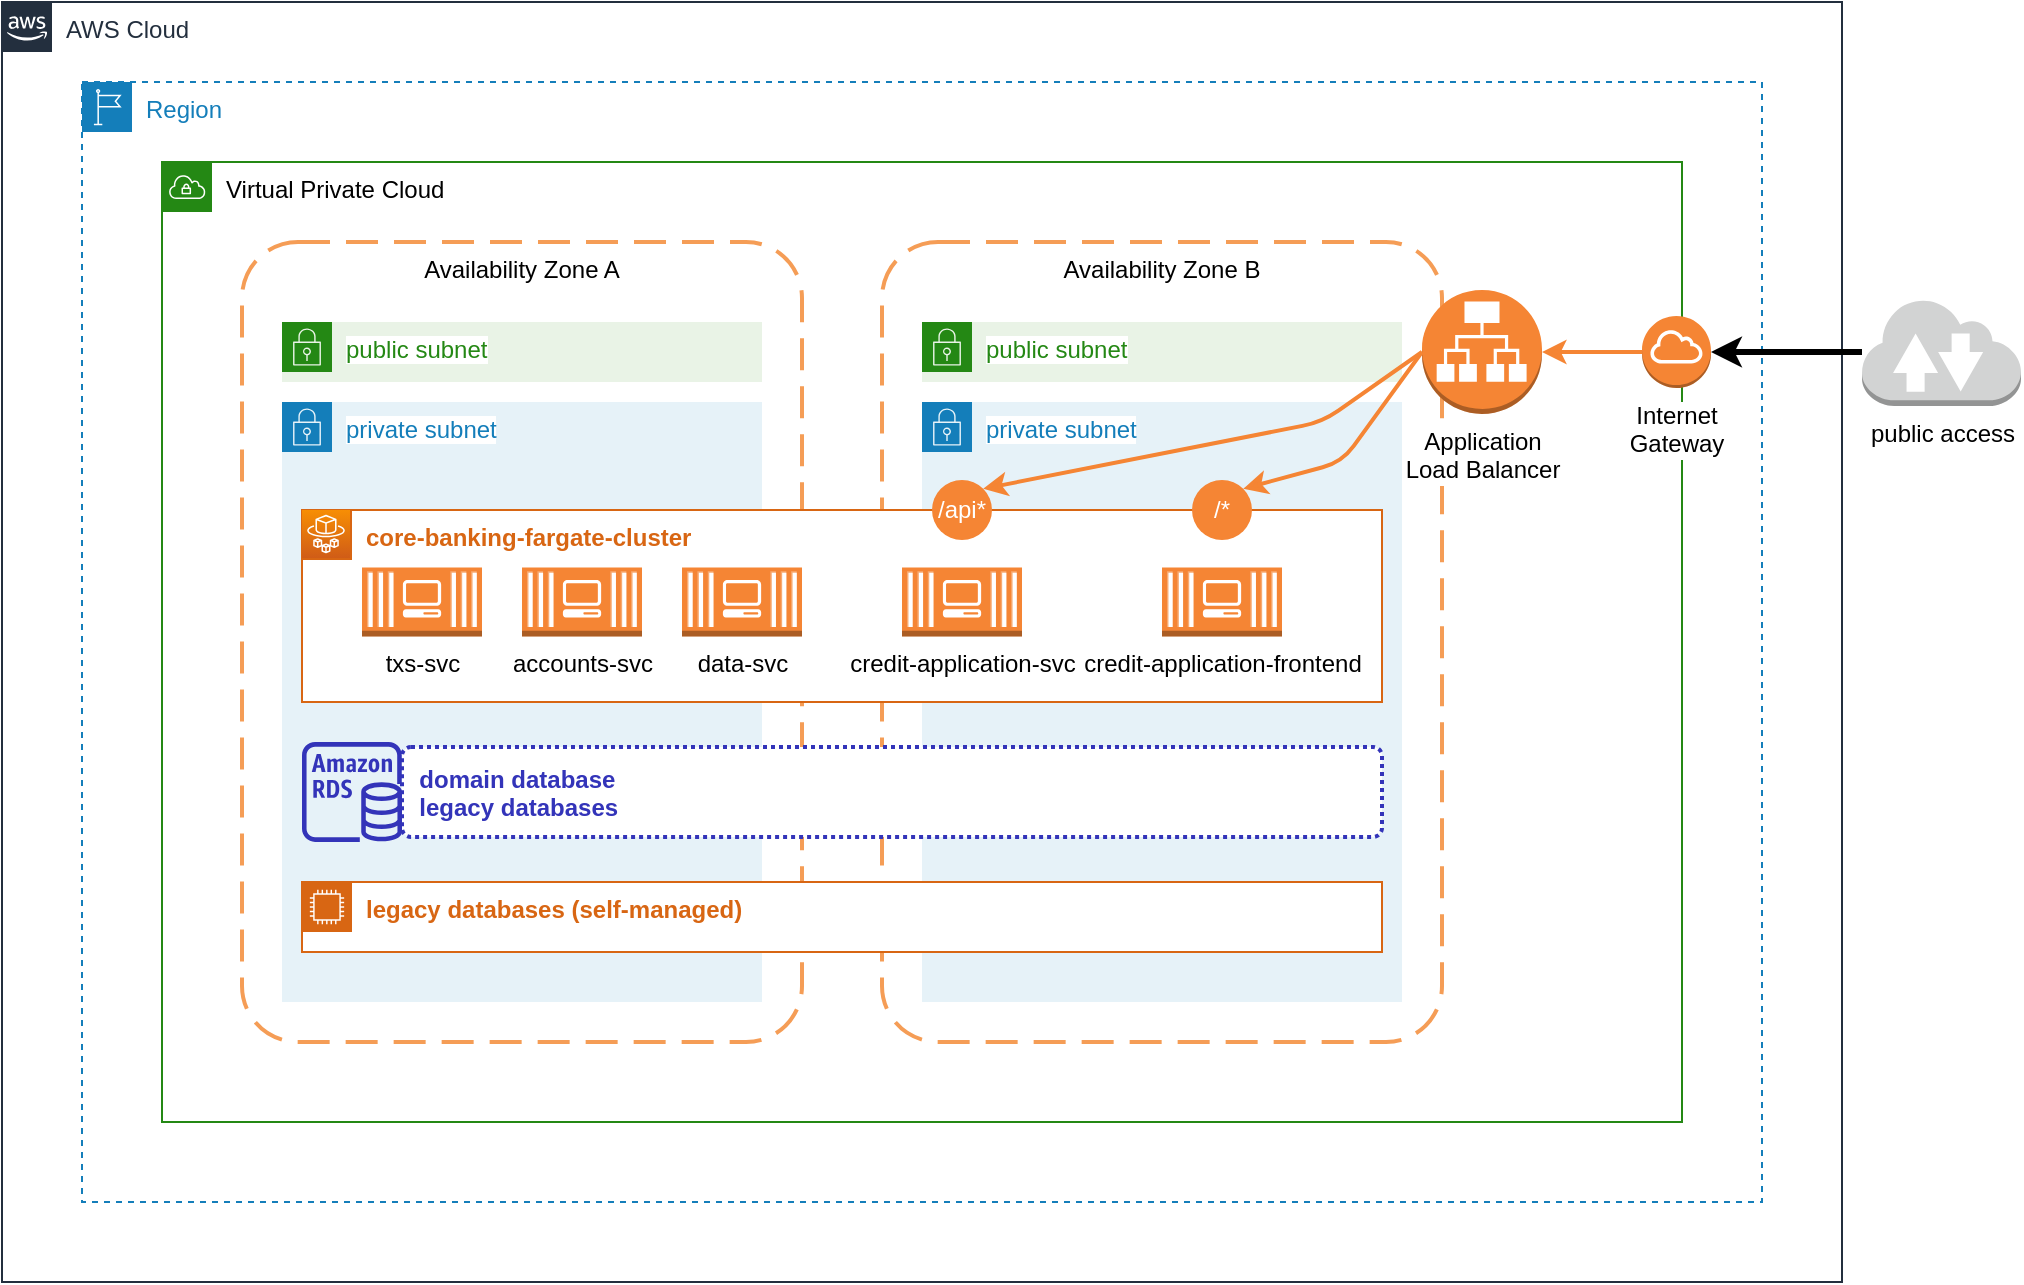<mxfile version="14.4.7" type="google"><diagram id="Ht1M8jgEwFfnCIfOTk4-" name="Page-1"><mxGraphModel dx="1079" dy="646" grid="1" gridSize="10" guides="1" tooltips="1" connect="1" arrows="1" fold="1" page="1" pageScale="1" pageWidth="1169" pageHeight="827" math="0" shadow="0"><root><mxCell id="0"/><mxCell id="1" parent="0"/><mxCell id="UEzPUAAOIrF-is8g5C7q-74" value="AWS Cloud" style="points=[[0,0],[0.25,0],[0.5,0],[0.75,0],[1,0],[1,0.25],[1,0.5],[1,0.75],[1,1],[0.75,1],[0.5,1],[0.25,1],[0,1],[0,0.75],[0,0.5],[0,0.25]];outlineConnect=0;gradientColor=none;html=1;whiteSpace=wrap;fontSize=12;fontStyle=0;shape=mxgraph.aws4.group;grIcon=mxgraph.aws4.group_aws_cloud_alt;strokeColor=#232F3E;fillColor=none;verticalAlign=top;align=left;spacingLeft=30;fontColor=#232F3E;dashed=0;labelBackgroundColor=#ffffff;" parent="1" vertex="1"><mxGeometry x="80" y="80" width="920" height="640" as="geometry"/></mxCell><mxCell id="7jQbkXZUUKsuFfOlutaE-3" value="Region" style="points=[[0,0],[0.25,0],[0.5,0],[0.75,0],[1,0],[1,0.25],[1,0.5],[1,0.75],[1,1],[0.75,1],[0.5,1],[0.25,1],[0,1],[0,0.75],[0,0.5],[0,0.25]];outlineConnect=0;gradientColor=none;html=1;whiteSpace=wrap;fontSize=12;fontStyle=0;shape=mxgraph.aws4.group;grIcon=mxgraph.aws4.group_region;strokeColor=#147EBA;fillColor=none;verticalAlign=top;align=left;spacingLeft=30;fontColor=#147EBA;dashed=1;" parent="1" vertex="1"><mxGeometry x="120" y="120" width="840" height="560" as="geometry"/></mxCell><mxCell id="7jQbkXZUUKsuFfOlutaE-2" value="&lt;font color=&quot;#000000&quot;&gt;Virtual Private Cloud&lt;/font&gt;" style="points=[[0,0],[0.25,0],[0.5,0],[0.75,0],[1,0],[1,0.25],[1,0.5],[1,0.75],[1,1],[0.75,1],[0.5,1],[0.25,1],[0,1],[0,0.75],[0,0.5],[0,0.25]];outlineConnect=0;gradientColor=none;html=1;whiteSpace=wrap;fontSize=12;fontStyle=0;shape=mxgraph.aws4.group;grIcon=mxgraph.aws4.group_vpc;strokeColor=#248814;fillColor=none;verticalAlign=top;align=left;spacingLeft=30;fontColor=#AAB7B8;dashed=0;" parent="1" vertex="1"><mxGeometry x="160" y="160" width="760" height="480" as="geometry"/></mxCell><mxCell id="7jQbkXZUUKsuFfOlutaE-4" value="Availability Zone A" style="rounded=1;arcSize=10;dashed=1;strokeColor=#F59D56;fillColor=none;gradientColor=none;dashPattern=8 4;strokeWidth=2;align=center;labelBackgroundColor=#ffffff;verticalAlign=top;" parent="1" vertex="1"><mxGeometry x="200" y="200" width="280" height="400" as="geometry"/></mxCell><mxCell id="7jQbkXZUUKsuFfOlutaE-5" value="Availability Zone B" style="rounded=1;arcSize=10;dashed=1;strokeColor=#F59D56;fillColor=none;gradientColor=none;dashPattern=8 4;strokeWidth=2;align=center;labelBackgroundColor=#ffffff;verticalAlign=top;" parent="1" vertex="1"><mxGeometry x="520" y="200" width="280" height="400" as="geometry"/></mxCell><mxCell id="7jQbkXZUUKsuFfOlutaE-6" value="public subnet" style="points=[[0,0],[0.25,0],[0.5,0],[0.75,0],[1,0],[1,0.25],[1,0.5],[1,0.75],[1,1],[0.75,1],[0.5,1],[0.25,1],[0,1],[0,0.75],[0,0.5],[0,0.25]];outlineConnect=0;gradientColor=none;html=1;whiteSpace=wrap;fontSize=12;fontStyle=0;shape=mxgraph.aws4.group;grIcon=mxgraph.aws4.group_security_group;grStroke=0;strokeColor=#248814;fillColor=#E9F3E6;verticalAlign=top;align=left;spacingLeft=30;fontColor=#248814;dashed=0;labelBackgroundColor=#ffffff;" parent="1" vertex="1"><mxGeometry x="220" y="240" width="240" height="30" as="geometry"/></mxCell><mxCell id="7jQbkXZUUKsuFfOlutaE-7" value="public subnet" style="points=[[0,0],[0.25,0],[0.5,0],[0.75,0],[1,0],[1,0.25],[1,0.5],[1,0.75],[1,1],[0.75,1],[0.5,1],[0.25,1],[0,1],[0,0.75],[0,0.5],[0,0.25]];outlineConnect=0;gradientColor=none;html=1;whiteSpace=wrap;fontSize=12;fontStyle=0;shape=mxgraph.aws4.group;grIcon=mxgraph.aws4.group_security_group;grStroke=0;strokeColor=#248814;fillColor=#E9F3E6;verticalAlign=top;align=left;spacingLeft=30;fontColor=#248814;dashed=0;labelBackgroundColor=#ffffff;" parent="1" vertex="1"><mxGeometry x="540" y="240" width="240" height="30" as="geometry"/></mxCell><mxCell id="7jQbkXZUUKsuFfOlutaE-8" value="private subnet" style="points=[[0,0],[0.25,0],[0.5,0],[0.75,0],[1,0],[1,0.25],[1,0.5],[1,0.75],[1,1],[0.75,1],[0.5,1],[0.25,1],[0,1],[0,0.75],[0,0.5],[0,0.25]];outlineConnect=0;gradientColor=none;html=1;whiteSpace=wrap;fontSize=12;fontStyle=0;shape=mxgraph.aws4.group;grIcon=mxgraph.aws4.group_security_group;grStroke=0;strokeColor=#147EBA;fillColor=#E6F2F8;verticalAlign=top;align=left;spacingLeft=30;fontColor=#147EBA;dashed=0;labelBackgroundColor=#ffffff;" parent="1" vertex="1"><mxGeometry x="220" y="280" width="240" height="300" as="geometry"/></mxCell><mxCell id="7jQbkXZUUKsuFfOlutaE-9" value="private subnet" style="points=[[0,0],[0.25,0],[0.5,0],[0.75,0],[1,0],[1,0.25],[1,0.5],[1,0.75],[1,1],[0.75,1],[0.5,1],[0.25,1],[0,1],[0,0.75],[0,0.5],[0,0.25]];outlineConnect=0;gradientColor=none;html=1;whiteSpace=wrap;fontSize=12;fontStyle=0;shape=mxgraph.aws4.group;grIcon=mxgraph.aws4.group_security_group;grStroke=0;strokeColor=#147EBA;fillColor=#E6F2F8;verticalAlign=top;align=left;spacingLeft=30;fontColor=#147EBA;dashed=0;labelBackgroundColor=#ffffff;" parent="1" vertex="1"><mxGeometry x="540" y="280" width="240" height="300" as="geometry"/></mxCell><mxCell id="7jQbkXZUUKsuFfOlutaE-13" value="public access" style="outlineConnect=0;dashed=0;verticalLabelPosition=bottom;verticalAlign=top;align=center;html=1;shape=mxgraph.aws3.internet_2;fillColor=#D2D3D3;gradientColor=none;labelBackgroundColor=#ffffff;" parent="1" vertex="1"><mxGeometry x="1010" y="228" width="79.5" height="54" as="geometry"/></mxCell><mxCell id="7jQbkXZUUKsuFfOlutaE-15" value="" style="endArrow=none;startArrow=classic;html=1;strokeWidth=3;startFill=1;endFill=0;exitX=1;exitY=0.5;exitDx=0;exitDy=0;exitPerimeter=0;" parent="1" source="JS0btiA8LSRGBag0i-NF-4" target="7jQbkXZUUKsuFfOlutaE-13" edge="1"><mxGeometry width="50" height="50" relative="1" as="geometry"><mxPoint x="980" y="255" as="sourcePoint"/><mxPoint x="650" y="370" as="targetPoint"/></mxGeometry></mxCell><mxCell id="7jQbkXZUUKsuFfOlutaE-25" value="" style="outlineConnect=0;fontColor=#232F3E;gradientColor=none;fillColor=#3334B9;strokeColor=none;dashed=0;verticalLabelPosition=bottom;verticalAlign=top;align=center;html=1;fontSize=12;fontStyle=0;aspect=fixed;pointerEvents=1;shape=mxgraph.aws4.rds_instance;labelBackgroundColor=#ffffff;" parent="1" vertex="1"><mxGeometry x="230" y="450" width="50" height="50" as="geometry"/></mxCell><mxCell id="7jQbkXZUUKsuFfOlutaE-27" value="  domain database&#10;  legacy databases" style="rounded=1;arcSize=10;dashed=1;gradientColor=none;dashPattern=1 1;strokeWidth=2;labelBackgroundColor=none;align=left;strokeColor=#3334B9;fontColor=#3334B9;fontStyle=1" parent="1" vertex="1"><mxGeometry x="280" y="452.5" width="490" height="45" as="geometry"/></mxCell><mxCell id="O87ZlXYn-oHTgq_6rgJo-2" value="Application &lt;br&gt;Load Balancer" style="outlineConnect=0;dashed=0;verticalLabelPosition=bottom;verticalAlign=top;align=center;html=1;shape=mxgraph.aws3.application_load_balancer;fillColor=#F58534;gradientColor=none;labelBackgroundColor=#ffffff;" parent="1" vertex="1"><mxGeometry x="790" y="224" width="60" height="62" as="geometry"/></mxCell><mxCell id="O87ZlXYn-oHTgq_6rgJo-5" value="&lt;b&gt;core-banking-fargate-cluster&lt;/b&gt;" style="points=[[0,0],[0.25,0],[0.5,0],[0.75,0],[1,0],[1,0.25],[1,0.5],[1,0.75],[1,1],[0.75,1],[0.5,1],[0.25,1],[0,1],[0,0.75],[0,0.5],[0,0.25]];outlineConnect=0;gradientColor=none;html=1;whiteSpace=wrap;fontSize=12;fontStyle=0;shape=mxgraph.aws4.group;grIcon=mxgraph.aws4.group_ec2_instance_contents;strokeColor=#D86613;verticalAlign=top;align=left;spacingLeft=30;fontColor=#D86613;dashed=0;" parent="1" vertex="1"><mxGeometry x="230" y="334" width="540" height="96" as="geometry"/></mxCell><mxCell id="O87ZlXYn-oHTgq_6rgJo-7" value="txs-svc" style="outlineConnect=0;dashed=0;verticalLabelPosition=bottom;verticalAlign=top;align=center;html=1;shape=mxgraph.aws3.ec2_compute_container_3;fillColor=#F58534;gradientColor=none;" parent="1" vertex="1"><mxGeometry x="260" y="362.75" width="60" height="34.5" as="geometry"/></mxCell><mxCell id="O87ZlXYn-oHTgq_6rgJo-8" value="accounts-svc" style="outlineConnect=0;dashed=0;verticalLabelPosition=bottom;verticalAlign=top;align=center;html=1;shape=mxgraph.aws3.ec2_compute_container_3;fillColor=#F58534;gradientColor=none;" parent="1" vertex="1"><mxGeometry x="340" y="362.75" width="60" height="34.5" as="geometry"/></mxCell><mxCell id="O87ZlXYn-oHTgq_6rgJo-9" value="data-svc" style="outlineConnect=0;dashed=0;verticalLabelPosition=bottom;verticalAlign=top;align=center;html=1;shape=mxgraph.aws3.ec2_compute_container_3;fillColor=#F58534;gradientColor=none;" parent="1" vertex="1"><mxGeometry x="420" y="362.75" width="60" height="34.5" as="geometry"/></mxCell><mxCell id="O87ZlXYn-oHTgq_6rgJo-10" value="credit-application-svc" style="outlineConnect=0;dashed=0;verticalLabelPosition=bottom;verticalAlign=top;align=center;html=1;shape=mxgraph.aws3.ec2_compute_container_3;fillColor=#F58534;gradientColor=none;" parent="1" vertex="1"><mxGeometry x="530" y="362.75" width="60" height="34.5" as="geometry"/></mxCell><mxCell id="O87ZlXYn-oHTgq_6rgJo-12" value="credit-application-frontend" style="outlineConnect=0;dashed=0;verticalLabelPosition=bottom;verticalAlign=top;align=center;html=1;shape=mxgraph.aws3.ec2_compute_container_3;fillColor=#F58534;gradientColor=none;" parent="1" vertex="1"><mxGeometry x="660" y="362.75" width="60" height="34.5" as="geometry"/></mxCell><mxCell id="O87ZlXYn-oHTgq_6rgJo-16" value="" style="endArrow=classic;html=1;strokeWidth=2;exitX=0;exitY=0.5;exitDx=0;exitDy=0;exitPerimeter=0;strokeColor=#F58534;entryX=1;entryY=0;entryDx=0;entryDy=0;" parent="1" source="O87ZlXYn-oHTgq_6rgJo-2" target="O87ZlXYn-oHTgq_6rgJo-20" edge="1"><mxGeometry width="50" height="50" relative="1" as="geometry"><mxPoint x="450" y="390" as="sourcePoint"/><mxPoint x="700" y="370" as="targetPoint"/><Array as="points"><mxPoint x="750" y="310"/></Array></mxGeometry></mxCell><mxCell id="O87ZlXYn-oHTgq_6rgJo-20" value="/*" style="ellipse;whiteSpace=wrap;html=1;aspect=fixed;fillColor=#F58534;strokeColor=none;fontColor=#FFFFFF;" parent="1" vertex="1"><mxGeometry x="675" y="319" width="30" height="30" as="geometry"/></mxCell><mxCell id="O87ZlXYn-oHTgq_6rgJo-21" value="/api*" style="ellipse;whiteSpace=wrap;html=1;aspect=fixed;fillColor=#F58534;strokeColor=none;fontColor=#FFFFFF;" parent="1" vertex="1"><mxGeometry x="545" y="319" width="30" height="30" as="geometry"/></mxCell><mxCell id="O87ZlXYn-oHTgq_6rgJo-22" value="" style="endArrow=classic;html=1;strokeWidth=2;exitX=0;exitY=0.5;exitDx=0;exitDy=0;exitPerimeter=0;entryX=1;entryY=0;entryDx=0;entryDy=0;strokeColor=#F58534;" parent="1" source="O87ZlXYn-oHTgq_6rgJo-2" target="O87ZlXYn-oHTgq_6rgJo-21" edge="1"><mxGeometry width="50" height="50" relative="1" as="geometry"><mxPoint x="890" y="306" as="sourcePoint"/><mxPoint x="710" y="380" as="targetPoint"/><Array as="points"><mxPoint x="740" y="290"/></Array></mxGeometry></mxCell><mxCell id="JS0btiA8LSRGBag0i-NF-1" value="&lt;b&gt;legacy databases (self-managed)&lt;/b&gt;" style="points=[[0,0],[0.25,0],[0.5,0],[0.75,0],[1,0],[1,0.25],[1,0.5],[1,0.75],[1,1],[0.75,1],[0.5,1],[0.25,1],[0,1],[0,0.75],[0,0.5],[0,0.25]];outlineConnect=0;gradientColor=none;html=1;whiteSpace=wrap;fontSize=12;fontStyle=0;shape=mxgraph.aws4.group;grIcon=mxgraph.aws4.group_ec2_instance_contents;strokeColor=#D86613;verticalAlign=top;align=left;spacingLeft=30;fontColor=#D86613;dashed=0;" parent="1" vertex="1"><mxGeometry x="230" y="520" width="540" height="35" as="geometry"/></mxCell><mxCell id="JS0btiA8LSRGBag0i-NF-4" value="Internet&lt;br&gt;Gateway" style="outlineConnect=0;dashed=0;verticalLabelPosition=bottom;verticalAlign=top;align=center;html=1;shape=mxgraph.aws3.internet_gateway;fillColor=#F58534;gradientColor=none;labelBackgroundColor=#ffffff;" parent="1" vertex="1"><mxGeometry x="900" y="237" width="34.5" height="36" as="geometry"/></mxCell><mxCell id="JS0btiA8LSRGBag0i-NF-6" value="" style="endArrow=classic;html=1;entryX=1;entryY=0.5;entryDx=0;entryDy=0;entryPerimeter=0;exitX=0;exitY=0.5;exitDx=0;exitDy=0;exitPerimeter=0;strokeColor=#F58534;strokeWidth=2;" parent="1" source="JS0btiA8LSRGBag0i-NF-4" target="O87ZlXYn-oHTgq_6rgJo-2" edge="1"><mxGeometry width="50" height="50" relative="1" as="geometry"><mxPoint x="580" y="380" as="sourcePoint"/><mxPoint x="630" y="330" as="targetPoint"/></mxGeometry></mxCell><mxCell id="BN9kIn2rEAGCIypShkW1-1" value="" style="points=[[0,0,0],[0.25,0,0],[0.5,0,0],[0.75,0,0],[1,0,0],[0,1,0],[0.25,1,0],[0.5,1,0],[0.75,1,0],[1,1,0],[0,0.25,0],[0,0.5,0],[0,0.75,0],[1,0.25,0],[1,0.5,0],[1,0.75,0]];outlineConnect=0;fontColor=#232F3E;gradientColor=#F78E04;gradientDirection=north;fillColor=#D05C17;strokeColor=#ffffff;dashed=0;verticalLabelPosition=bottom;verticalAlign=top;align=center;html=1;fontSize=12;fontStyle=0;aspect=fixed;shape=mxgraph.aws4.resourceIcon;resIcon=mxgraph.aws4.fargate;" vertex="1" parent="1"><mxGeometry x="230" y="334" width="24" height="24" as="geometry"/></mxCell></root></mxGraphModel></diagram></mxfile>